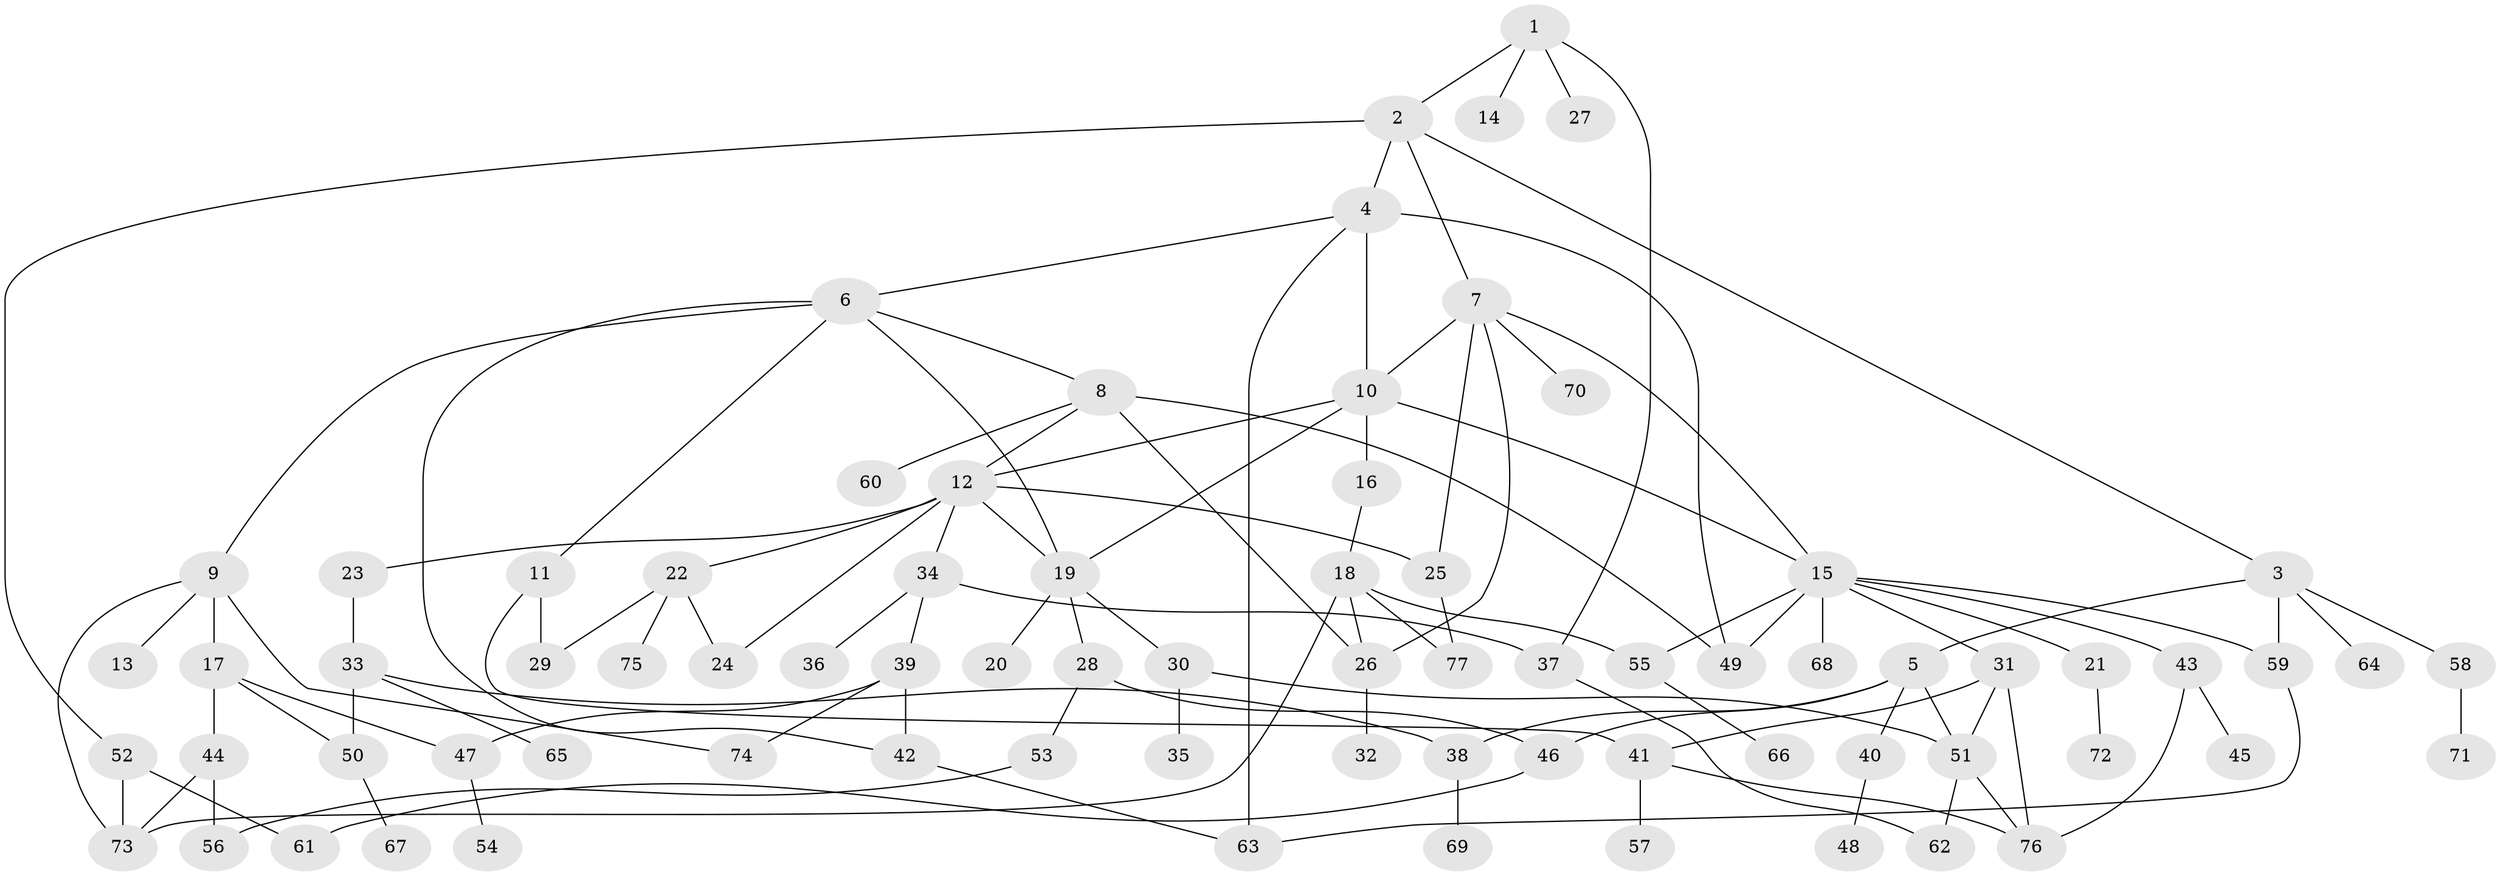 // coarse degree distribution, {12: 0.05263157894736842, 7: 0.05263157894736842, 6: 0.05263157894736842, 5: 0.05263157894736842, 3: 0.21052631578947367, 1: 0.3157894736842105, 8: 0.02631578947368421, 2: 0.10526315789473684, 4: 0.13157894736842105}
// Generated by graph-tools (version 1.1) at 2025/17/03/04/25 18:17:05]
// undirected, 77 vertices, 112 edges
graph export_dot {
graph [start="1"]
  node [color=gray90,style=filled];
  1;
  2;
  3;
  4;
  5;
  6;
  7;
  8;
  9;
  10;
  11;
  12;
  13;
  14;
  15;
  16;
  17;
  18;
  19;
  20;
  21;
  22;
  23;
  24;
  25;
  26;
  27;
  28;
  29;
  30;
  31;
  32;
  33;
  34;
  35;
  36;
  37;
  38;
  39;
  40;
  41;
  42;
  43;
  44;
  45;
  46;
  47;
  48;
  49;
  50;
  51;
  52;
  53;
  54;
  55;
  56;
  57;
  58;
  59;
  60;
  61;
  62;
  63;
  64;
  65;
  66;
  67;
  68;
  69;
  70;
  71;
  72;
  73;
  74;
  75;
  76;
  77;
  1 -- 2;
  1 -- 14;
  1 -- 27;
  1 -- 37;
  2 -- 3;
  2 -- 4;
  2 -- 7;
  2 -- 52;
  3 -- 5;
  3 -- 58;
  3 -- 59;
  3 -- 64;
  4 -- 6;
  4 -- 10;
  4 -- 49;
  4 -- 63;
  5 -- 38;
  5 -- 40;
  5 -- 46;
  5 -- 51;
  6 -- 8;
  6 -- 9;
  6 -- 11;
  6 -- 42;
  6 -- 19;
  7 -- 15;
  7 -- 70;
  7 -- 10;
  7 -- 25;
  7 -- 26;
  8 -- 26;
  8 -- 60;
  8 -- 12;
  8 -- 49;
  9 -- 13;
  9 -- 17;
  9 -- 74;
  9 -- 73;
  10 -- 12;
  10 -- 16;
  10 -- 19;
  10 -- 15;
  11 -- 29;
  11 -- 41;
  12 -- 22;
  12 -- 23;
  12 -- 24;
  12 -- 25;
  12 -- 34;
  12 -- 19;
  15 -- 21;
  15 -- 31;
  15 -- 43;
  15 -- 68;
  15 -- 55;
  15 -- 59;
  15 -- 49;
  16 -- 18;
  17 -- 44;
  17 -- 47;
  17 -- 50;
  18 -- 55;
  18 -- 73;
  18 -- 77;
  18 -- 26;
  19 -- 20;
  19 -- 28;
  19 -- 30;
  21 -- 72;
  22 -- 75;
  22 -- 24;
  22 -- 29;
  23 -- 33;
  25 -- 77;
  26 -- 32;
  28 -- 53;
  28 -- 46;
  30 -- 35;
  30 -- 51;
  31 -- 41;
  31 -- 51;
  31 -- 76;
  33 -- 65;
  33 -- 38;
  33 -- 50;
  34 -- 36;
  34 -- 37;
  34 -- 39;
  37 -- 62;
  38 -- 69;
  39 -- 42;
  39 -- 47;
  39 -- 74;
  40 -- 48;
  41 -- 57;
  41 -- 76;
  42 -- 63;
  43 -- 45;
  43 -- 76;
  44 -- 73;
  44 -- 56;
  46 -- 61;
  47 -- 54;
  50 -- 67;
  51 -- 76;
  51 -- 62;
  52 -- 61;
  52 -- 73;
  53 -- 56;
  55 -- 66;
  58 -- 71;
  59 -- 63;
}
